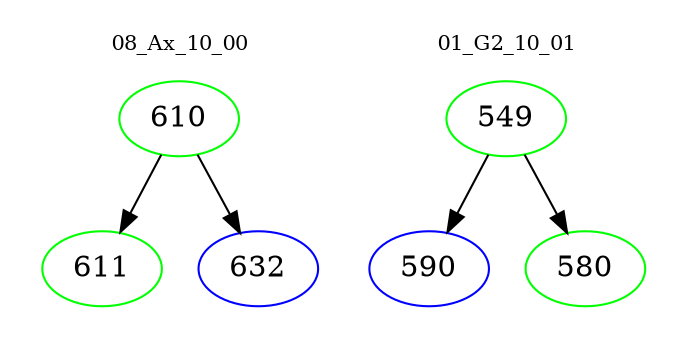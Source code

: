 digraph{
subgraph cluster_0 {
color = white
label = "08_Ax_10_00";
fontsize=10;
T0_610 [label="610", color="green"]
T0_610 -> T0_611 [color="black"]
T0_611 [label="611", color="green"]
T0_610 -> T0_632 [color="black"]
T0_632 [label="632", color="blue"]
}
subgraph cluster_1 {
color = white
label = "01_G2_10_01";
fontsize=10;
T1_549 [label="549", color="green"]
T1_549 -> T1_590 [color="black"]
T1_590 [label="590", color="blue"]
T1_549 -> T1_580 [color="black"]
T1_580 [label="580", color="green"]
}
}
